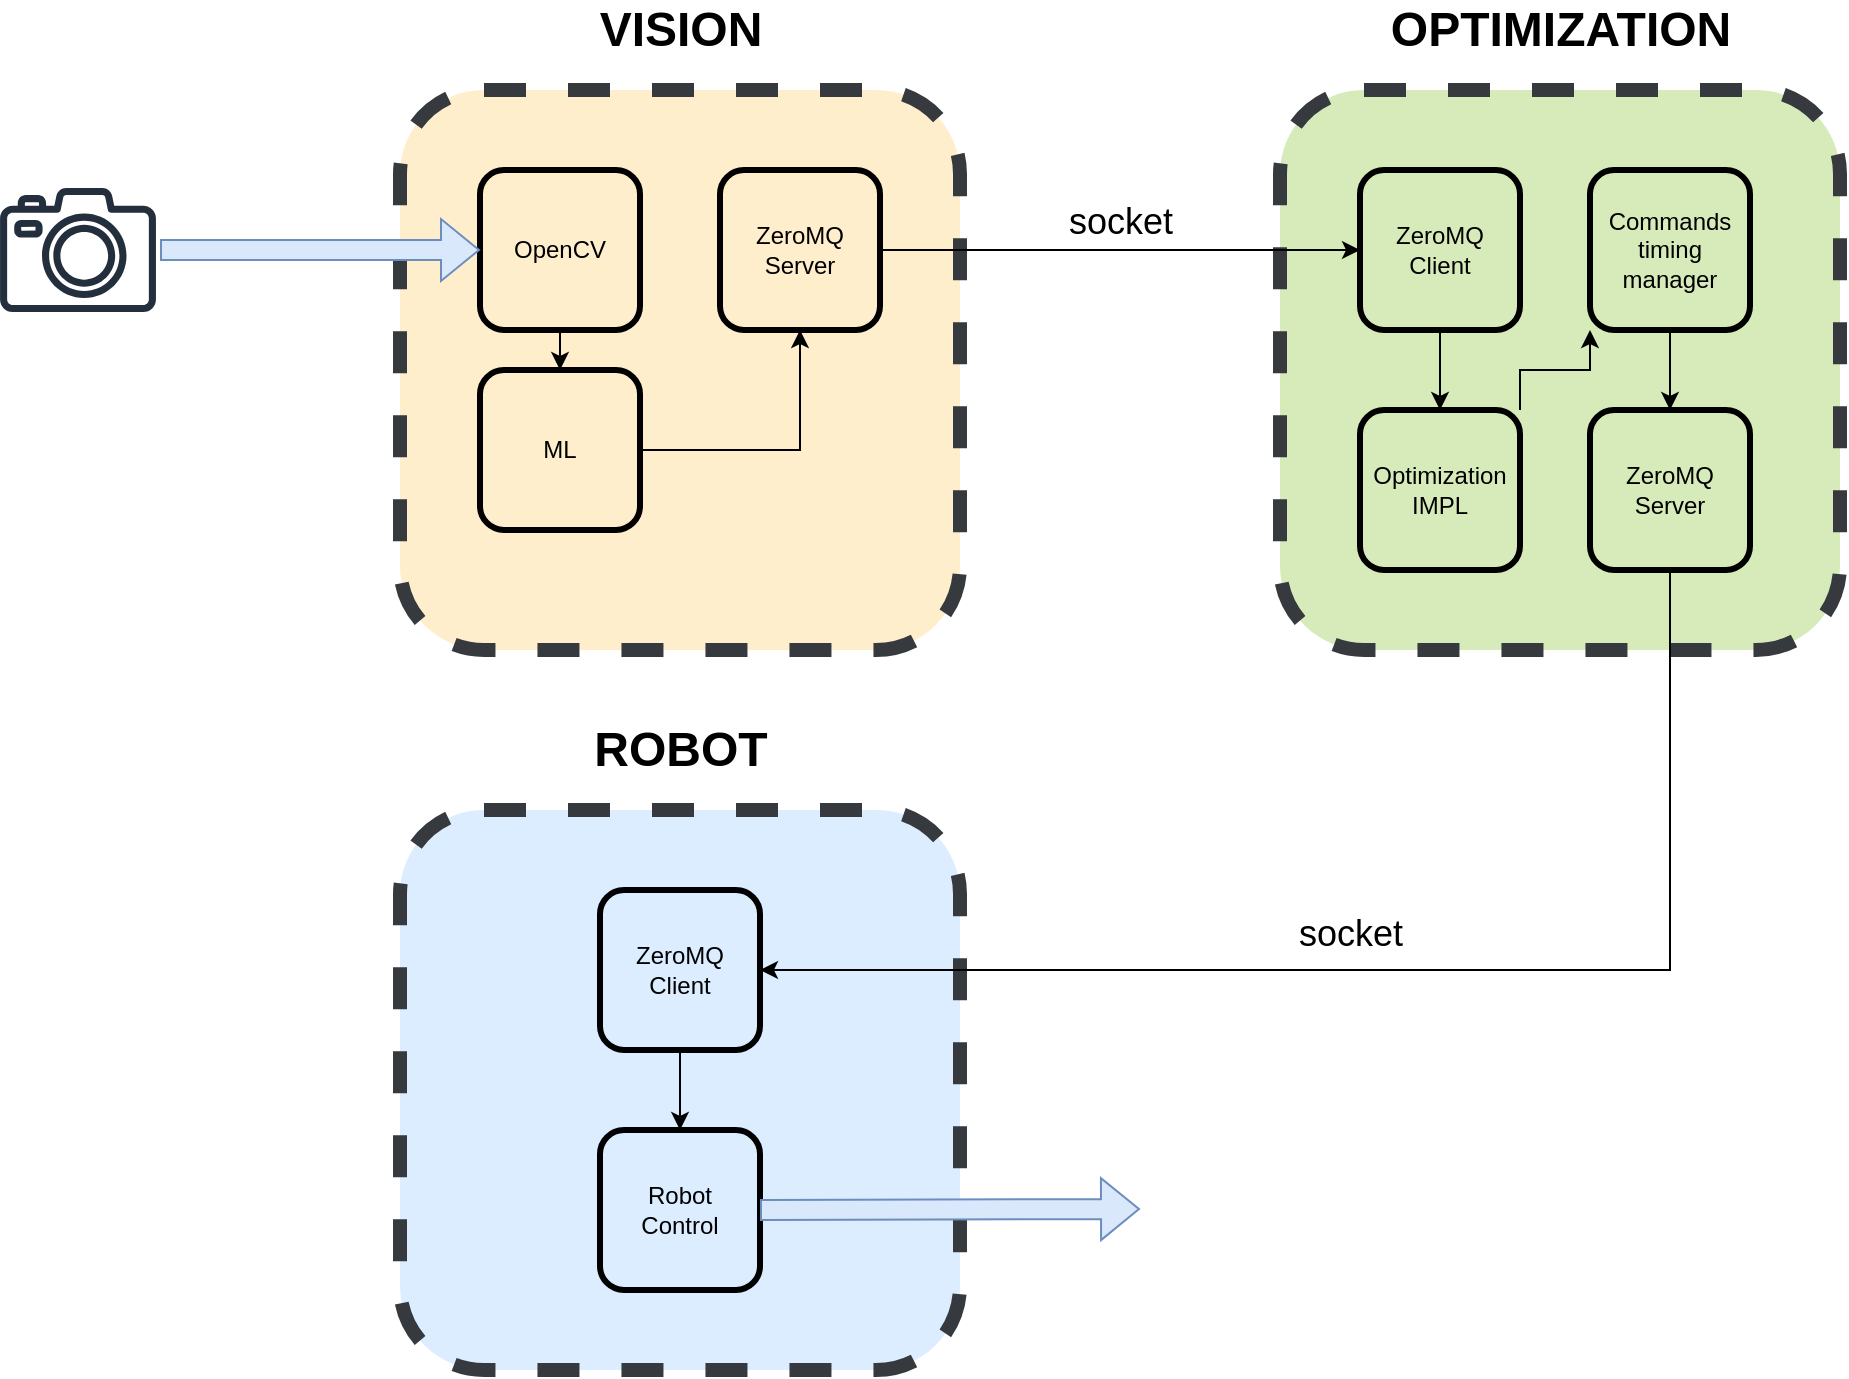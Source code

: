 <mxfile version="17.1.3" type="device"><diagram id="eK0XNX4MlEAVWHtb3rMJ" name="Page-1"><mxGraphModel dx="1841" dy="949" grid="1" gridSize="10" guides="1" tooltips="1" connect="1" arrows="1" fold="1" page="0" pageScale="1" pageWidth="850" pageHeight="1100" math="0" shadow="0"><root><mxCell id="0"/><mxCell id="1" parent="0"/><mxCell id="ElNSYN9ASjUxVV0HNdye-17" value="" style="rounded=1;whiteSpace=wrap;html=1;fillColor=#FFEECC;strokeWidth=7;dashed=1;strokeColor=#36393d;" parent="1" vertex="1"><mxGeometry x="-160" y="120" width="280" height="280" as="geometry"/></mxCell><mxCell id="ElNSYN9ASjUxVV0HNdye-3" value="" style="rounded=1;whiteSpace=wrap;html=1;fillColor=#D7EBBA;strokeWidth=7;dashed=1;strokeColor=#36393d;" parent="1" vertex="1"><mxGeometry x="280" y="120" width="280" height="280" as="geometry"/></mxCell><mxCell id="ElNSYN9ASjUxVV0HNdye-4" value="" style="rounded=1;whiteSpace=wrap;html=1;fillColor=#DBEDFF;strokeWidth=7;dashed=1;strokeColor=#36393d;" parent="1" vertex="1"><mxGeometry x="-160" y="480" width="280" height="280" as="geometry"/></mxCell><mxCell id="ElNSYN9ASjUxVV0HNdye-9" value="" style="edgeStyle=orthogonalEdgeStyle;rounded=0;orthogonalLoop=1;jettySize=auto;html=1;" parent="1" source="ElNSYN9ASjUxVV0HNdye-5" target="ElNSYN9ASjUxVV0HNdye-6" edge="1"><mxGeometry relative="1" as="geometry"/></mxCell><mxCell id="ElNSYN9ASjUxVV0HNdye-5" value="OpenCV" style="rounded=1;whiteSpace=wrap;html=1;strokeWidth=3;fillColor=none;" parent="1" vertex="1"><mxGeometry x="-120" y="160" width="80" height="80" as="geometry"/></mxCell><mxCell id="ElNSYN9ASjUxVV0HNdye-8" style="edgeStyle=orthogonalEdgeStyle;rounded=0;orthogonalLoop=1;jettySize=auto;html=1;entryX=0.5;entryY=1;entryDx=0;entryDy=0;" parent="1" source="ElNSYN9ASjUxVV0HNdye-6" target="ElNSYN9ASjUxVV0HNdye-7" edge="1"><mxGeometry relative="1" as="geometry"/></mxCell><mxCell id="ElNSYN9ASjUxVV0HNdye-6" value="ML" style="rounded=1;whiteSpace=wrap;html=1;strokeWidth=3;fillColor=none;" parent="1" vertex="1"><mxGeometry x="-120" y="260" width="80" height="80" as="geometry"/></mxCell><mxCell id="ElNSYN9ASjUxVV0HNdye-15" style="edgeStyle=orthogonalEdgeStyle;rounded=0;orthogonalLoop=1;jettySize=auto;html=1;entryX=0;entryY=0.5;entryDx=0;entryDy=0;" parent="1" source="ElNSYN9ASjUxVV0HNdye-7" target="ElNSYN9ASjUxVV0HNdye-13" edge="1"><mxGeometry relative="1" as="geometry"/></mxCell><mxCell id="ElNSYN9ASjUxVV0HNdye-7" value="ZeroMQ&lt;br&gt;Server" style="rounded=1;whiteSpace=wrap;html=1;strokeWidth=3;fillColor=none;" parent="1" vertex="1"><mxGeometry y="160" width="80" height="80" as="geometry"/></mxCell><mxCell id="ElNSYN9ASjUxVV0HNdye-10" value="" style="shape=flexArrow;endArrow=classic;html=1;rounded=0;entryX=0;entryY=0.5;entryDx=0;entryDy=0;fillColor=#dae8fc;strokeColor=#6c8ebf;endSize=6;" parent="1" target="ElNSYN9ASjUxVV0HNdye-5" edge="1"><mxGeometry width="50" height="50" relative="1" as="geometry"><mxPoint x="-280" y="200" as="sourcePoint"/><mxPoint x="100" y="260" as="targetPoint"/></mxGeometry></mxCell><mxCell id="ElNSYN9ASjUxVV0HNdye-12" value="" style="sketch=0;outlineConnect=0;fontColor=#232F3E;gradientColor=none;fillColor=#232F3D;strokeColor=none;dashed=0;verticalLabelPosition=bottom;verticalAlign=top;align=center;html=1;fontSize=12;fontStyle=0;aspect=fixed;pointerEvents=1;shape=mxgraph.aws4.camera2;" parent="1" vertex="1"><mxGeometry x="-360" y="169" width="78" height="62" as="geometry"/></mxCell><mxCell id="ElNSYN9ASjUxVV0HNdye-22" value="" style="edgeStyle=orthogonalEdgeStyle;rounded=0;orthogonalLoop=1;jettySize=auto;html=1;fontSize=24;" parent="1" source="ElNSYN9ASjUxVV0HNdye-13" target="ElNSYN9ASjUxVV0HNdye-21" edge="1"><mxGeometry relative="1" as="geometry"/></mxCell><mxCell id="ElNSYN9ASjUxVV0HNdye-13" value="ZeroMQ&lt;br&gt;Client" style="rounded=1;whiteSpace=wrap;html=1;strokeWidth=3;fillColor=none;" parent="1" vertex="1"><mxGeometry x="320" y="160" width="80" height="80" as="geometry"/></mxCell><mxCell id="ElNSYN9ASjUxVV0HNdye-34" style="edgeStyle=orthogonalEdgeStyle;rounded=0;orthogonalLoop=1;jettySize=auto;html=1;entryX=1;entryY=0.5;entryDx=0;entryDy=0;fontSize=18;endSize=6;" parent="1" source="ElNSYN9ASjUxVV0HNdye-14" target="ElNSYN9ASjUxVV0HNdye-24" edge="1"><mxGeometry relative="1" as="geometry"><Array as="points"><mxPoint x="475" y="560"/></Array></mxGeometry></mxCell><mxCell id="ElNSYN9ASjUxVV0HNdye-14" value="ZeroMQ&lt;br&gt;Server" style="rounded=1;whiteSpace=wrap;html=1;strokeWidth=3;fillColor=none;" parent="1" vertex="1"><mxGeometry x="435" y="280" width="80" height="80" as="geometry"/></mxCell><mxCell id="ElNSYN9ASjUxVV0HNdye-18" value="&lt;font style=&quot;font-size: 24px&quot;&gt;&lt;b&gt;VISION&lt;/b&gt;&lt;/font&gt;" style="text;html=1;align=center;verticalAlign=middle;resizable=0;points=[];autosize=1;strokeColor=none;fillColor=none;" parent="1" vertex="1"><mxGeometry x="-70" y="80" width="100" height="20" as="geometry"/></mxCell><mxCell id="ElNSYN9ASjUxVV0HNdye-19" value="&lt;font style=&quot;font-size: 24px&quot;&gt;&lt;b&gt;OPTIMIZATION&lt;/b&gt;&lt;/font&gt;" style="text;html=1;align=center;verticalAlign=middle;resizable=0;points=[];autosize=1;strokeColor=none;fillColor=none;" parent="1" vertex="1"><mxGeometry x="325" y="80" width="190" height="20" as="geometry"/></mxCell><mxCell id="ElNSYN9ASjUxVV0HNdye-20" value="&lt;font style=&quot;font-size: 24px&quot;&gt;&lt;b&gt;ROBOT&lt;/b&gt;&lt;/font&gt;" style="text;html=1;align=center;verticalAlign=middle;resizable=0;points=[];autosize=1;strokeColor=none;fillColor=none;" parent="1" vertex="1"><mxGeometry x="-70" y="440" width="100" height="20" as="geometry"/></mxCell><mxCell id="boGLzqiukfdSyhdvk0jc-2" style="edgeStyle=orthogonalEdgeStyle;rounded=0;orthogonalLoop=1;jettySize=auto;html=1;exitX=1;exitY=0;exitDx=0;exitDy=0;entryX=0;entryY=1;entryDx=0;entryDy=0;" edge="1" parent="1" source="ElNSYN9ASjUxVV0HNdye-21" target="boGLzqiukfdSyhdvk0jc-1"><mxGeometry relative="1" as="geometry"/></mxCell><mxCell id="ElNSYN9ASjUxVV0HNdye-21" value="Optimization&lt;br&gt;IMPL" style="rounded=1;whiteSpace=wrap;html=1;strokeWidth=3;fillColor=none;" parent="1" vertex="1"><mxGeometry x="320" y="280" width="80" height="80" as="geometry"/></mxCell><mxCell id="ElNSYN9ASjUxVV0HNdye-35" value="" style="edgeStyle=orthogonalEdgeStyle;rounded=0;orthogonalLoop=1;jettySize=auto;html=1;fontSize=18;endSize=6;" parent="1" source="ElNSYN9ASjUxVV0HNdye-24" target="ElNSYN9ASjUxVV0HNdye-26" edge="1"><mxGeometry relative="1" as="geometry"/></mxCell><mxCell id="ElNSYN9ASjUxVV0HNdye-24" value="ZeroMQ&lt;br&gt;Client" style="rounded=1;whiteSpace=wrap;html=1;strokeWidth=3;fillColor=none;" parent="1" vertex="1"><mxGeometry x="-60" y="520" width="80" height="80" as="geometry"/></mxCell><mxCell id="ElNSYN9ASjUxVV0HNdye-26" value="Robot&lt;br&gt;Control" style="rounded=1;whiteSpace=wrap;html=1;strokeWidth=3;fillColor=none;" parent="1" vertex="1"><mxGeometry x="-60" y="640" width="80" height="80" as="geometry"/></mxCell><mxCell id="ElNSYN9ASjUxVV0HNdye-29" value="" style="shape=flexArrow;endArrow=classic;html=1;rounded=0;entryX=0;entryY=0.5;entryDx=0;entryDy=0;fillColor=#dae8fc;strokeColor=#6c8ebf;endSize=6;exitX=1;exitY=0.5;exitDx=0;exitDy=0;" parent="1" source="ElNSYN9ASjUxVV0HNdye-26" edge="1"><mxGeometry width="50" height="50" relative="1" as="geometry"><mxPoint x="50" y="679.52" as="sourcePoint"/><mxPoint x="210" y="679.52" as="targetPoint"/></mxGeometry></mxCell><mxCell id="ElNSYN9ASjUxVV0HNdye-30" value="" style="shape=image;html=1;verticalAlign=top;verticalLabelPosition=bottom;labelBackgroundColor=#ffffff;imageAspect=0;aspect=fixed;image=https://cdn0.iconfinder.com/data/icons/construction-2-21/512/construction-industry-building-08-128.png;dashed=1;fontSize=24;strokeWidth=3;fillColor=none;" parent="1" vertex="1"><mxGeometry x="210" y="600" width="128" height="128" as="geometry"/></mxCell><mxCell id="ElNSYN9ASjUxVV0HNdye-31" value="&lt;font style=&quot;font-size: 18px&quot;&gt;socket&lt;/font&gt;" style="text;html=1;align=center;verticalAlign=middle;resizable=0;points=[];autosize=1;strokeColor=none;fillColor=none;fontSize=24;" parent="1" vertex="1"><mxGeometry x="165" y="164" width="70" height="40" as="geometry"/></mxCell><mxCell id="ElNSYN9ASjUxVV0HNdye-32" value="&lt;font style=&quot;font-size: 18px&quot;&gt;socket&lt;/font&gt;" style="text;html=1;align=center;verticalAlign=middle;resizable=0;points=[];autosize=1;strokeColor=none;fillColor=none;fontSize=24;" parent="1" vertex="1"><mxGeometry x="280" y="520" width="70" height="40" as="geometry"/></mxCell><mxCell id="boGLzqiukfdSyhdvk0jc-3" style="edgeStyle=orthogonalEdgeStyle;rounded=0;orthogonalLoop=1;jettySize=auto;html=1;exitX=0.5;exitY=1;exitDx=0;exitDy=0;" edge="1" parent="1" source="boGLzqiukfdSyhdvk0jc-1" target="ElNSYN9ASjUxVV0HNdye-14"><mxGeometry relative="1" as="geometry"/></mxCell><mxCell id="boGLzqiukfdSyhdvk0jc-1" value="Commands&lt;br&gt;timing&lt;br&gt;manager" style="rounded=1;whiteSpace=wrap;html=1;strokeWidth=3;fillColor=none;" vertex="1" parent="1"><mxGeometry x="435" y="160" width="80" height="80" as="geometry"/></mxCell></root></mxGraphModel></diagram></mxfile>